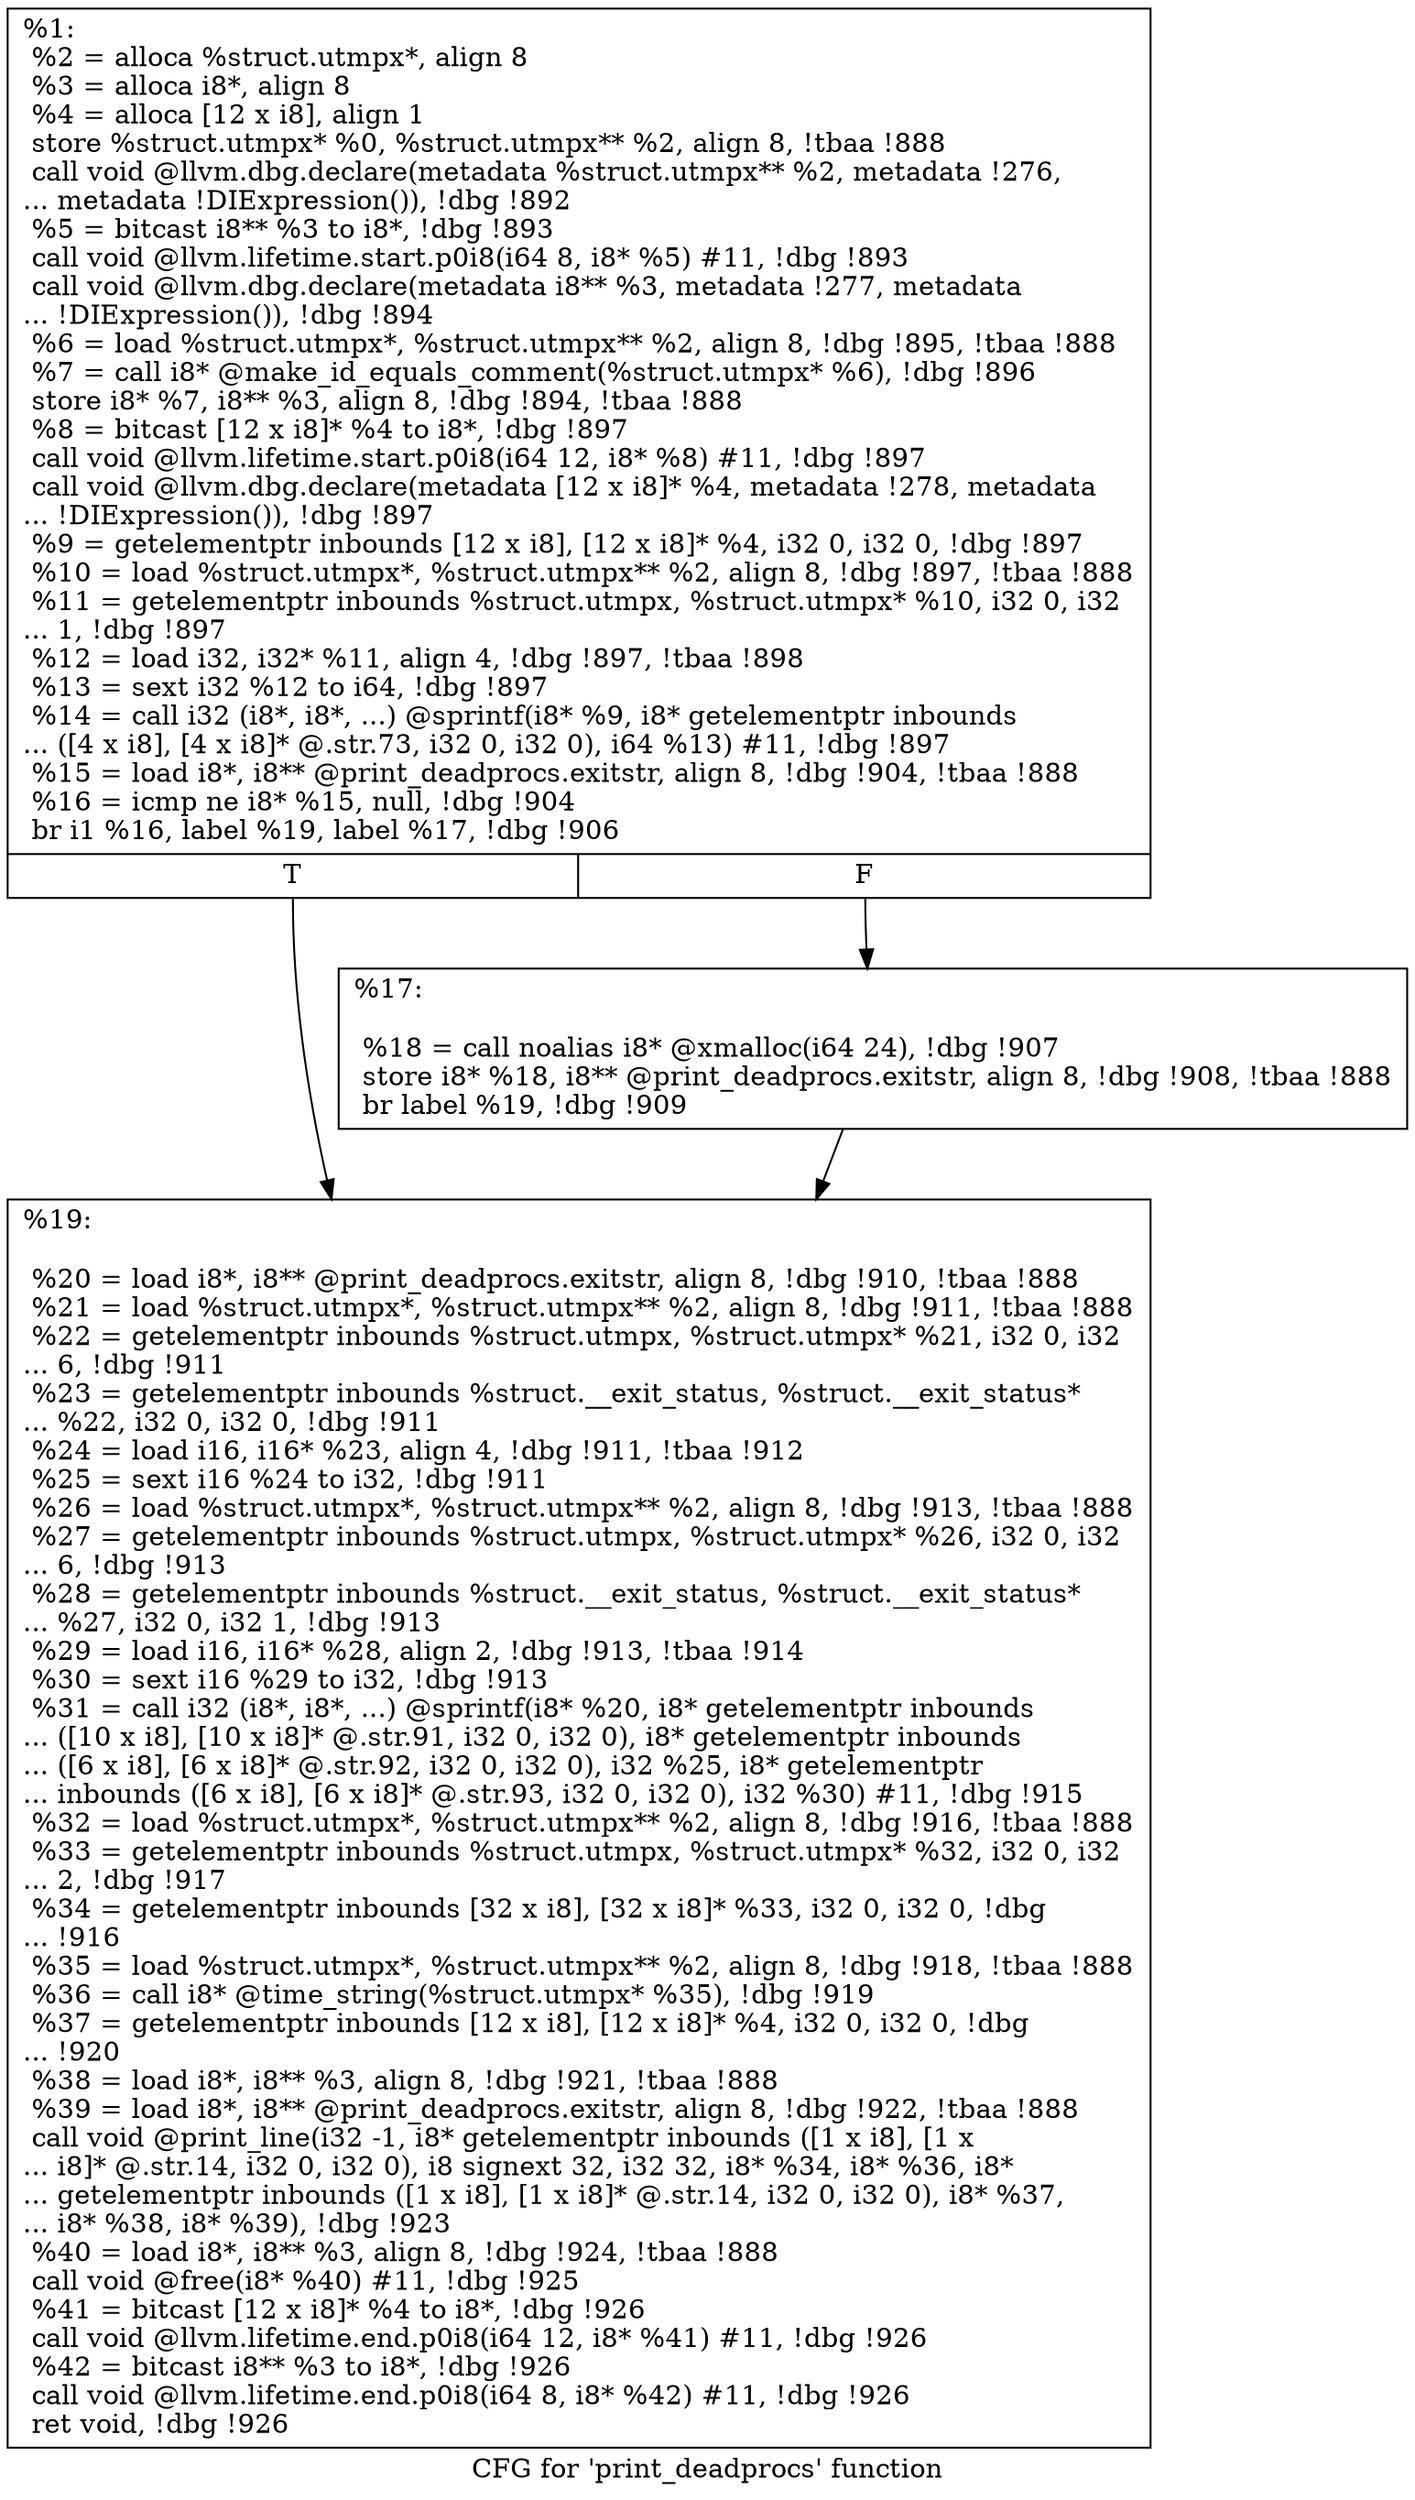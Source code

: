 digraph "CFG for 'print_deadprocs' function" {
	label="CFG for 'print_deadprocs' function";

	Node0x1086ae0 [shape=record,label="{%1:\l  %2 = alloca %struct.utmpx*, align 8\l  %3 = alloca i8*, align 8\l  %4 = alloca [12 x i8], align 1\l  store %struct.utmpx* %0, %struct.utmpx** %2, align 8, !tbaa !888\l  call void @llvm.dbg.declare(metadata %struct.utmpx** %2, metadata !276,\l... metadata !DIExpression()), !dbg !892\l  %5 = bitcast i8** %3 to i8*, !dbg !893\l  call void @llvm.lifetime.start.p0i8(i64 8, i8* %5) #11, !dbg !893\l  call void @llvm.dbg.declare(metadata i8** %3, metadata !277, metadata\l... !DIExpression()), !dbg !894\l  %6 = load %struct.utmpx*, %struct.utmpx** %2, align 8, !dbg !895, !tbaa !888\l  %7 = call i8* @make_id_equals_comment(%struct.utmpx* %6), !dbg !896\l  store i8* %7, i8** %3, align 8, !dbg !894, !tbaa !888\l  %8 = bitcast [12 x i8]* %4 to i8*, !dbg !897\l  call void @llvm.lifetime.start.p0i8(i64 12, i8* %8) #11, !dbg !897\l  call void @llvm.dbg.declare(metadata [12 x i8]* %4, metadata !278, metadata\l... !DIExpression()), !dbg !897\l  %9 = getelementptr inbounds [12 x i8], [12 x i8]* %4, i32 0, i32 0, !dbg !897\l  %10 = load %struct.utmpx*, %struct.utmpx** %2, align 8, !dbg !897, !tbaa !888\l  %11 = getelementptr inbounds %struct.utmpx, %struct.utmpx* %10, i32 0, i32\l... 1, !dbg !897\l  %12 = load i32, i32* %11, align 4, !dbg !897, !tbaa !898\l  %13 = sext i32 %12 to i64, !dbg !897\l  %14 = call i32 (i8*, i8*, ...) @sprintf(i8* %9, i8* getelementptr inbounds\l... ([4 x i8], [4 x i8]* @.str.73, i32 0, i32 0), i64 %13) #11, !dbg !897\l  %15 = load i8*, i8** @print_deadprocs.exitstr, align 8, !dbg !904, !tbaa !888\l  %16 = icmp ne i8* %15, null, !dbg !904\l  br i1 %16, label %19, label %17, !dbg !906\l|{<s0>T|<s1>F}}"];
	Node0x1086ae0:s0 -> Node0x10885d0;
	Node0x1086ae0:s1 -> Node0x1088580;
	Node0x1088580 [shape=record,label="{%17:\l\l  %18 = call noalias i8* @xmalloc(i64 24), !dbg !907\l  store i8* %18, i8** @print_deadprocs.exitstr, align 8, !dbg !908, !tbaa !888\l  br label %19, !dbg !909\l}"];
	Node0x1088580 -> Node0x10885d0;
	Node0x10885d0 [shape=record,label="{%19:\l\l  %20 = load i8*, i8** @print_deadprocs.exitstr, align 8, !dbg !910, !tbaa !888\l  %21 = load %struct.utmpx*, %struct.utmpx** %2, align 8, !dbg !911, !tbaa !888\l  %22 = getelementptr inbounds %struct.utmpx, %struct.utmpx* %21, i32 0, i32\l... 6, !dbg !911\l  %23 = getelementptr inbounds %struct.__exit_status, %struct.__exit_status*\l... %22, i32 0, i32 0, !dbg !911\l  %24 = load i16, i16* %23, align 4, !dbg !911, !tbaa !912\l  %25 = sext i16 %24 to i32, !dbg !911\l  %26 = load %struct.utmpx*, %struct.utmpx** %2, align 8, !dbg !913, !tbaa !888\l  %27 = getelementptr inbounds %struct.utmpx, %struct.utmpx* %26, i32 0, i32\l... 6, !dbg !913\l  %28 = getelementptr inbounds %struct.__exit_status, %struct.__exit_status*\l... %27, i32 0, i32 1, !dbg !913\l  %29 = load i16, i16* %28, align 2, !dbg !913, !tbaa !914\l  %30 = sext i16 %29 to i32, !dbg !913\l  %31 = call i32 (i8*, i8*, ...) @sprintf(i8* %20, i8* getelementptr inbounds\l... ([10 x i8], [10 x i8]* @.str.91, i32 0, i32 0), i8* getelementptr inbounds\l... ([6 x i8], [6 x i8]* @.str.92, i32 0, i32 0), i32 %25, i8* getelementptr\l... inbounds ([6 x i8], [6 x i8]* @.str.93, i32 0, i32 0), i32 %30) #11, !dbg !915\l  %32 = load %struct.utmpx*, %struct.utmpx** %2, align 8, !dbg !916, !tbaa !888\l  %33 = getelementptr inbounds %struct.utmpx, %struct.utmpx* %32, i32 0, i32\l... 2, !dbg !917\l  %34 = getelementptr inbounds [32 x i8], [32 x i8]* %33, i32 0, i32 0, !dbg\l... !916\l  %35 = load %struct.utmpx*, %struct.utmpx** %2, align 8, !dbg !918, !tbaa !888\l  %36 = call i8* @time_string(%struct.utmpx* %35), !dbg !919\l  %37 = getelementptr inbounds [12 x i8], [12 x i8]* %4, i32 0, i32 0, !dbg\l... !920\l  %38 = load i8*, i8** %3, align 8, !dbg !921, !tbaa !888\l  %39 = load i8*, i8** @print_deadprocs.exitstr, align 8, !dbg !922, !tbaa !888\l  call void @print_line(i32 -1, i8* getelementptr inbounds ([1 x i8], [1 x\l... i8]* @.str.14, i32 0, i32 0), i8 signext 32, i32 32, i8* %34, i8* %36, i8*\l... getelementptr inbounds ([1 x i8], [1 x i8]* @.str.14, i32 0, i32 0), i8* %37,\l... i8* %38, i8* %39), !dbg !923\l  %40 = load i8*, i8** %3, align 8, !dbg !924, !tbaa !888\l  call void @free(i8* %40) #11, !dbg !925\l  %41 = bitcast [12 x i8]* %4 to i8*, !dbg !926\l  call void @llvm.lifetime.end.p0i8(i64 12, i8* %41) #11, !dbg !926\l  %42 = bitcast i8** %3 to i8*, !dbg !926\l  call void @llvm.lifetime.end.p0i8(i64 8, i8* %42) #11, !dbg !926\l  ret void, !dbg !926\l}"];
}
